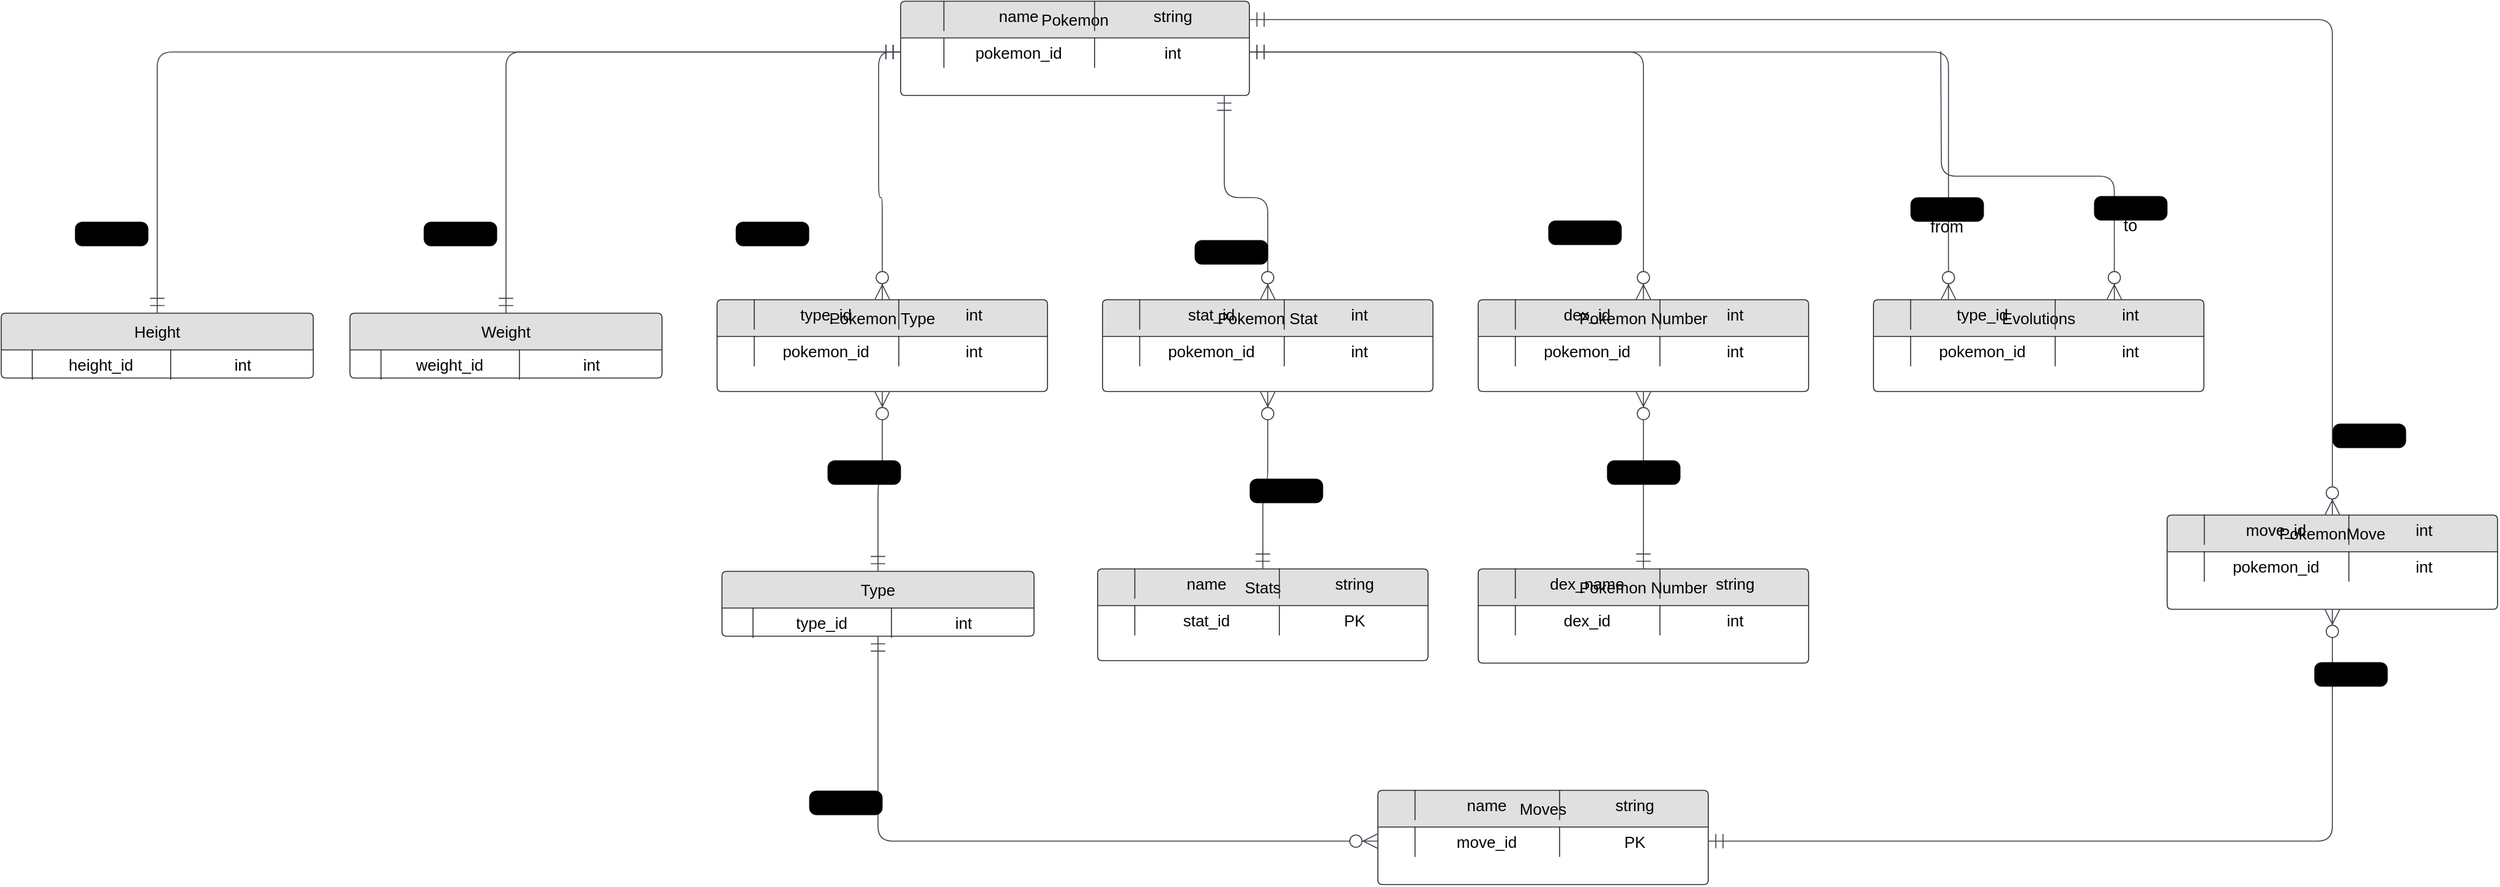 <mxfile>
    <diagram name="Page 1" id="0">
        <mxGraphModel dx="2182" dy="1000" grid="1" gridSize="15" guides="1" tooltips="1" connect="1" arrows="1" fold="1" page="0" pageScale="1" pageWidth="850" pageHeight="1100" background="#FFFFFF" math="0" shadow="0">
            <root>
                <mxCell id="0"/>
                <mxCell id="1" parent="0"/>
                <mxCell id="2" value="Pokemon Stat" style="html=1;overflow=block;blockSpacing=1;swimlane;resizeParent=1;resizeParentMax=0;resizeLast=0;collapsible=0;marginBottom=0;fontStyle=0;swimlaneFillColor=#ffffff;startSize=30;whiteSpace=wrap;fontSize=13;fillColor=#e0e0e0;spacing=0;strokeColor=#282c33;strokeOpacity=100;fillOpacity=100;rounded=1;absoluteArcSize=1;arcSize=7.5;strokeWidth=0.8;" parent="1" vertex="1">
                    <mxGeometry x="15" y="229" width="270" height="75" as="geometry"/>
                </mxCell>
                <mxCell id="3" value="PK" style="strokeColor=none;part=1;resizeHeight=0;align=center;verticalAlign=top;spacingLeft=4;spacingRight=4;overflow=hidden;rotatable=0;points=[[0,0.5],[1,0.5]];portConstraint=eastwest;swimlaneFillColor=#ffffff;whiteSpace=wrap;fontSize=13;fillColor=none;strokeOpacity=100;fillOpacity=100;spacing=0;rounded=1;absoluteArcSize=1;arcSize=7.5;strokeWidth=0.8;" parent="2" vertex="1">
                    <mxGeometry y="30" width="30.345" as="geometry"/>
                </mxCell>
                <mxCell id="4" value="pokemon_id" style="shape=partialRectangle;top=0;right=0;bottom=0;part=1;resizeHeight=0;verticalAlign=top;spacingLeft=4;spacingRight=4;overflow=hidden;rotatable=0;points=[[0,0.5],[1,0.5]];portConstraint=eastwest;swimlaneFillColor=#ffffff;whiteSpace=wrap;fontSize=13;align=center;fillColor=none;strokeOpacity=100;fillOpacity=100;spacing=0;strokeColor=#282c33;rounded=1;absoluteArcSize=1;arcSize=7.5;strokeWidth=0.8;" parent="2" vertex="1">
                    <mxGeometry x="30.345" y="30" width="118.155" height="24" as="geometry"/>
                </mxCell>
                <mxCell id="5" value="int" style="shape=partialRectangle;top=0;right=0;bottom=0;part=1;resizeHeight=0;verticalAlign=top;spacingLeft=4;spacingRight=4;overflow=hidden;rotatable=0;points=[[0,0.5],[1,0.5]];portConstraint=eastwest;swimlaneFillColor=#ffffff;whiteSpace=wrap;fontSize=13;align=center;fillColor=none;strokeOpacity=100;fillOpacity=100;spacing=0;strokeColor=#282c33;rounded=1;absoluteArcSize=1;arcSize=7.5;strokeWidth=0.8;" parent="2" vertex="1">
                    <mxGeometry x="148.5" y="30" width="121.5" height="24" as="geometry"/>
                </mxCell>
                <mxCell id="6" value="PK" style="strokeColor=none;part=1;resizeHeight=0;align=center;verticalAlign=top;spacingLeft=4;spacingRight=4;overflow=hidden;rotatable=0;points=[[0,0.5],[1,0.5]];portConstraint=eastwest;swimlaneFillColor=#ffffff;whiteSpace=wrap;fontSize=13;fillColor=none;strokeOpacity=100;fillOpacity=100;spacing=0;rounded=1;absoluteArcSize=1;arcSize=7.5;strokeWidth=0.8;" parent="2" vertex="1">
                    <mxGeometry width="30.345" as="geometry"/>
                </mxCell>
                <mxCell id="7" value="stat_id" style="shape=partialRectangle;top=0;right=0;bottom=0;part=1;resizeHeight=0;verticalAlign=top;spacingLeft=4;spacingRight=4;overflow=hidden;rotatable=0;points=[[0,0.5],[1,0.5]];portConstraint=eastwest;swimlaneFillColor=#ffffff;whiteSpace=wrap;fontSize=13;align=center;fillColor=none;strokeOpacity=100;fillOpacity=100;spacing=0;strokeColor=#282c33;rounded=1;absoluteArcSize=1;arcSize=7.5;strokeWidth=0.8;" parent="2" vertex="1">
                    <mxGeometry x="30.345" width="118.155" height="24" as="geometry"/>
                </mxCell>
                <mxCell id="8" value="int" style="shape=partialRectangle;top=0;right=0;bottom=0;part=1;resizeHeight=0;verticalAlign=top;spacingLeft=4;spacingRight=4;overflow=hidden;rotatable=0;points=[[0,0.5],[1,0.5]];portConstraint=eastwest;swimlaneFillColor=#ffffff;whiteSpace=wrap;fontSize=13;align=center;fillColor=none;strokeOpacity=100;fillOpacity=100;spacing=0;strokeColor=#282c33;rounded=1;absoluteArcSize=1;arcSize=7.5;strokeWidth=0.8;" parent="2" vertex="1">
                    <mxGeometry x="148.5" width="121.5" height="24" as="geometry"/>
                </mxCell>
                <mxCell id="9" value="Pokemon" style="html=1;overflow=block;blockSpacing=1;swimlane;resizeParent=1;resizeParentMax=0;resizeLast=0;collapsible=0;marginBottom=0;fontStyle=0;swimlaneFillColor=#ffffff;startSize=30;whiteSpace=wrap;fontSize=13;fillColor=#e0e0e0;spacing=0;strokeColor=#282c33;strokeOpacity=100;fillOpacity=100;rounded=1;absoluteArcSize=1;arcSize=7.5;strokeWidth=0.8;" parent="1" vertex="1">
                    <mxGeometry x="-150" y="-15" width="285" height="77" as="geometry"/>
                </mxCell>
                <mxCell id="10" value="PK" style="strokeColor=none;part=1;resizeHeight=0;align=center;verticalAlign=top;spacingLeft=4;spacingRight=4;overflow=hidden;rotatable=0;points=[[0,0.5],[1,0.5]];portConstraint=eastwest;swimlaneFillColor=#ffffff;whiteSpace=wrap;fontSize=13;fillColor=none;strokeOpacity=100;fillOpacity=100;spacing=0;rounded=1;absoluteArcSize=1;arcSize=7.5;strokeWidth=0.8;" parent="9" vertex="1">
                    <mxGeometry y="30" width="35.345" as="geometry"/>
                </mxCell>
                <mxCell id="11" value="pokemon_id " style="shape=partialRectangle;top=0;right=0;bottom=0;part=1;resizeHeight=0;verticalAlign=top;spacingLeft=4;spacingRight=4;overflow=hidden;rotatable=0;points=[[0,0.5],[1,0.5]];portConstraint=eastwest;swimlaneFillColor=#ffffff;whiteSpace=wrap;fontSize=13;align=center;fillColor=none;strokeOpacity=100;fillOpacity=100;spacing=0;strokeColor=#282c33;rounded=1;absoluteArcSize=1;arcSize=7.5;strokeWidth=0.8;" parent="9" vertex="1">
                    <mxGeometry x="35.345" y="30" width="123.155" height="24" as="geometry"/>
                </mxCell>
                <mxCell id="12" value="int" style="shape=partialRectangle;top=0;right=0;bottom=0;part=1;resizeHeight=0;verticalAlign=top;spacingLeft=4;spacingRight=4;overflow=hidden;rotatable=0;points=[[0,0.5],[1,0.5]];portConstraint=eastwest;swimlaneFillColor=#ffffff;whiteSpace=wrap;fontSize=13;align=center;fillColor=none;strokeOpacity=100;fillOpacity=100;spacing=0;strokeColor=#282c33;rounded=1;absoluteArcSize=1;arcSize=7.5;strokeWidth=0.8;" parent="9" vertex="1">
                    <mxGeometry x="158.5" y="30" width="126.5" height="24" as="geometry"/>
                </mxCell>
                <mxCell id="13" value="" style="strokeColor=none;part=1;resizeHeight=0;align=center;verticalAlign=top;spacingLeft=4;spacingRight=4;overflow=hidden;rotatable=0;points=[[0,0.5],[1,0.5]];portConstraint=eastwest;swimlaneFillColor=#ffffff;whiteSpace=wrap;fontSize=13;fillColor=none;strokeOpacity=100;fillOpacity=100;spacing=0;rounded=1;absoluteArcSize=1;arcSize=7.5;strokeWidth=0.8;" parent="9" vertex="1">
                    <mxGeometry width="35.345" as="geometry"/>
                </mxCell>
                <mxCell id="14" value="name" style="shape=partialRectangle;top=0;right=0;bottom=0;part=1;resizeHeight=0;verticalAlign=top;spacingLeft=4;spacingRight=4;overflow=hidden;rotatable=0;points=[[0,0.5],[1,0.5]];portConstraint=eastwest;swimlaneFillColor=#ffffff;whiteSpace=wrap;fontSize=13;align=center;fillColor=none;strokeOpacity=100;fillOpacity=100;spacing=0;strokeColor=#282c33;rounded=1;absoluteArcSize=1;arcSize=7.5;strokeWidth=0.8;" parent="9" vertex="1">
                    <mxGeometry x="35.345" width="123.155" height="24" as="geometry"/>
                </mxCell>
                <mxCell id="15" value="string" style="shape=partialRectangle;top=0;right=0;bottom=0;part=1;resizeHeight=0;verticalAlign=top;spacingLeft=4;spacingRight=4;overflow=hidden;rotatable=0;points=[[0,0.5],[1,0.5]];portConstraint=eastwest;swimlaneFillColor=#ffffff;whiteSpace=wrap;fontSize=13;align=center;fillColor=none;strokeOpacity=100;fillOpacity=100;spacing=0;strokeColor=#282c33;rounded=1;absoluteArcSize=1;arcSize=7.5;strokeWidth=0.8;" parent="9" vertex="1">
                    <mxGeometry x="158.5" width="126.5" height="24" as="geometry"/>
                </mxCell>
                <mxCell id="16" value="Height" style="html=1;overflow=block;blockSpacing=1;swimlane;resizeParent=1;resizeParentMax=0;resizeLast=0;collapsible=0;marginBottom=0;fontStyle=0;swimlaneFillColor=#ffffff;startSize=30;whiteSpace=wrap;fontSize=13;fillColor=#e0e0e0;spacing=0;strokeColor=#282c33;strokeOpacity=100;fillOpacity=100;rounded=1;absoluteArcSize=1;arcSize=7.5;strokeWidth=0.8;" parent="1" vertex="1">
                    <mxGeometry x="-885" y="240" width="255" height="53" as="geometry"/>
                </mxCell>
                <mxCell id="17" value="PK" style="strokeColor=none;part=1;resizeHeight=0;align=center;verticalAlign=top;spacingLeft=4;spacingRight=4;overflow=hidden;rotatable=0;points=[[0,0.5],[1,0.5]];portConstraint=eastwest;swimlaneFillColor=#ffffff;whiteSpace=wrap;fontSize=13;fillColor=none;strokeOpacity=100;fillOpacity=100;spacing=0;rounded=1;absoluteArcSize=1;arcSize=7.5;strokeWidth=0.8;" parent="16" vertex="1">
                    <mxGeometry y="30" width="25.345" as="geometry"/>
                </mxCell>
                <mxCell id="18" value="height_id" style="shape=partialRectangle;top=0;right=0;bottom=0;part=1;resizeHeight=0;verticalAlign=top;spacingLeft=4;spacingRight=4;overflow=hidden;rotatable=0;points=[[0,0.5],[1,0.5]];portConstraint=eastwest;swimlaneFillColor=#ffffff;whiteSpace=wrap;fontSize=13;align=center;fillColor=none;strokeOpacity=100;fillOpacity=100;spacing=0;strokeColor=#282c33;rounded=1;absoluteArcSize=1;arcSize=7.5;strokeWidth=0.8;" parent="16" vertex="1">
                    <mxGeometry x="25.345" y="30" width="113.155" height="24" as="geometry"/>
                </mxCell>
                <mxCell id="19" value="int" style="shape=partialRectangle;top=0;right=0;bottom=0;part=1;resizeHeight=0;verticalAlign=top;spacingLeft=4;spacingRight=4;overflow=hidden;rotatable=0;points=[[0,0.5],[1,0.5]];portConstraint=eastwest;swimlaneFillColor=#ffffff;whiteSpace=wrap;fontSize=13;align=center;fillColor=none;strokeOpacity=100;fillOpacity=100;spacing=0;strokeColor=#282c33;rounded=1;absoluteArcSize=1;arcSize=7.5;strokeWidth=0.8;" parent="16" vertex="1">
                    <mxGeometry x="138.5" y="30" width="116.5" height="24" as="geometry"/>
                </mxCell>
                <mxCell id="20" value="Weight" style="html=1;overflow=block;blockSpacing=1;swimlane;resizeParent=1;resizeParentMax=0;resizeLast=0;collapsible=0;marginBottom=0;fontStyle=0;swimlaneFillColor=#ffffff;startSize=30;whiteSpace=wrap;fontSize=13;fillColor=#e0e0e0;spacing=0;strokeColor=#282c33;strokeOpacity=100;fillOpacity=100;rounded=1;absoluteArcSize=1;arcSize=7.5;strokeWidth=0.8;" parent="1" vertex="1">
                    <mxGeometry x="-600" y="240" width="255" height="53" as="geometry"/>
                </mxCell>
                <mxCell id="21" value="PK" style="strokeColor=none;part=1;resizeHeight=0;align=center;verticalAlign=top;spacingLeft=4;spacingRight=4;overflow=hidden;rotatable=0;points=[[0,0.5],[1,0.5]];portConstraint=eastwest;swimlaneFillColor=#ffffff;whiteSpace=wrap;fontSize=13;fillColor=none;strokeOpacity=100;fillOpacity=100;spacing=0;rounded=1;absoluteArcSize=1;arcSize=7.5;strokeWidth=0.8;" parent="20" vertex="1">
                    <mxGeometry y="30" width="25.345" as="geometry"/>
                </mxCell>
                <mxCell id="22" value="weight_id" style="shape=partialRectangle;top=0;right=0;bottom=0;part=1;resizeHeight=0;verticalAlign=top;spacingLeft=4;spacingRight=4;overflow=hidden;rotatable=0;points=[[0,0.5],[1,0.5]];portConstraint=eastwest;swimlaneFillColor=#ffffff;whiteSpace=wrap;fontSize=13;align=center;fillColor=none;strokeOpacity=100;fillOpacity=100;spacing=0;strokeColor=#282c33;rounded=1;absoluteArcSize=1;arcSize=7.5;strokeWidth=0.8;" parent="20" vertex="1">
                    <mxGeometry x="25.345" y="30" width="113.155" height="24" as="geometry"/>
                </mxCell>
                <mxCell id="23" value="int" style="shape=partialRectangle;top=0;right=0;bottom=0;part=1;resizeHeight=0;verticalAlign=top;spacingLeft=4;spacingRight=4;overflow=hidden;rotatable=0;points=[[0,0.5],[1,0.5]];portConstraint=eastwest;swimlaneFillColor=#ffffff;whiteSpace=wrap;fontSize=13;align=center;fillColor=none;strokeOpacity=100;fillOpacity=100;spacing=0;strokeColor=#282c33;rounded=1;absoluteArcSize=1;arcSize=7.5;strokeWidth=0.8;" parent="20" vertex="1">
                    <mxGeometry x="138.5" y="30" width="116.5" height="24" as="geometry"/>
                </mxCell>
                <mxCell id="24" value="Pokemon Type" style="html=1;overflow=block;blockSpacing=1;swimlane;resizeParent=1;resizeParentMax=0;resizeLast=0;collapsible=0;marginBottom=0;fontStyle=0;swimlaneFillColor=#ffffff;startSize=30;whiteSpace=wrap;fontSize=13;fillColor=#e0e0e0;spacing=0;strokeColor=#282c33;strokeOpacity=100;fillOpacity=100;rounded=1;absoluteArcSize=1;arcSize=7.5;strokeWidth=0.8;" parent="1" vertex="1">
                    <mxGeometry x="-300" y="229" width="270" height="75" as="geometry"/>
                </mxCell>
                <mxCell id="25" value="PK" style="strokeColor=none;part=1;resizeHeight=0;align=center;verticalAlign=top;spacingLeft=4;spacingRight=4;overflow=hidden;rotatable=0;points=[[0,0.5],[1,0.5]];portConstraint=eastwest;swimlaneFillColor=#ffffff;whiteSpace=wrap;fontSize=13;fillColor=none;strokeOpacity=100;fillOpacity=100;spacing=0;rounded=1;absoluteArcSize=1;arcSize=7.5;strokeWidth=0.8;" parent="24" vertex="1">
                    <mxGeometry y="30" width="30.345" as="geometry"/>
                </mxCell>
                <mxCell id="26" value="pokemon_id" style="shape=partialRectangle;top=0;right=0;bottom=0;part=1;resizeHeight=0;verticalAlign=top;spacingLeft=4;spacingRight=4;overflow=hidden;rotatable=0;points=[[0,0.5],[1,0.5]];portConstraint=eastwest;swimlaneFillColor=#ffffff;whiteSpace=wrap;fontSize=13;align=center;fillColor=none;strokeOpacity=100;fillOpacity=100;spacing=0;strokeColor=#282c33;rounded=1;absoluteArcSize=1;arcSize=7.5;strokeWidth=0.8;" parent="24" vertex="1">
                    <mxGeometry x="30.345" y="30" width="118.155" height="24" as="geometry"/>
                </mxCell>
                <mxCell id="27" value="int" style="shape=partialRectangle;top=0;right=0;bottom=0;part=1;resizeHeight=0;verticalAlign=top;spacingLeft=4;spacingRight=4;overflow=hidden;rotatable=0;points=[[0,0.5],[1,0.5]];portConstraint=eastwest;swimlaneFillColor=#ffffff;whiteSpace=wrap;fontSize=13;align=center;fillColor=none;strokeOpacity=100;fillOpacity=100;spacing=0;strokeColor=#282c33;rounded=1;absoluteArcSize=1;arcSize=7.5;strokeWidth=0.8;" parent="24" vertex="1">
                    <mxGeometry x="148.5" y="30" width="121.5" height="24" as="geometry"/>
                </mxCell>
                <mxCell id="28" value="PK" style="strokeColor=none;part=1;resizeHeight=0;align=center;verticalAlign=top;spacingLeft=4;spacingRight=4;overflow=hidden;rotatable=0;points=[[0,0.5],[1,0.5]];portConstraint=eastwest;swimlaneFillColor=#ffffff;whiteSpace=wrap;fontSize=13;fillColor=none;strokeOpacity=100;fillOpacity=100;spacing=0;rounded=1;absoluteArcSize=1;arcSize=7.5;strokeWidth=0.8;" parent="24" vertex="1">
                    <mxGeometry width="30.345" as="geometry"/>
                </mxCell>
                <mxCell id="29" value="type_id" style="shape=partialRectangle;top=0;right=0;bottom=0;part=1;resizeHeight=0;verticalAlign=top;spacingLeft=4;spacingRight=4;overflow=hidden;rotatable=0;points=[[0,0.5],[1,0.5]];portConstraint=eastwest;swimlaneFillColor=#ffffff;whiteSpace=wrap;fontSize=13;align=center;fillColor=none;strokeOpacity=100;fillOpacity=100;spacing=0;strokeColor=#282c33;rounded=1;absoluteArcSize=1;arcSize=7.5;strokeWidth=0.8;" parent="24" vertex="1">
                    <mxGeometry x="30.345" width="118.155" height="24" as="geometry"/>
                </mxCell>
                <mxCell id="30" value="int" style="shape=partialRectangle;top=0;right=0;bottom=0;part=1;resizeHeight=0;verticalAlign=top;spacingLeft=4;spacingRight=4;overflow=hidden;rotatable=0;points=[[0,0.5],[1,0.5]];portConstraint=eastwest;swimlaneFillColor=#ffffff;whiteSpace=wrap;fontSize=13;align=center;fillColor=none;strokeOpacity=100;fillOpacity=100;spacing=0;strokeColor=#282c33;rounded=1;absoluteArcSize=1;arcSize=7.5;strokeWidth=0.8;" parent="24" vertex="1">
                    <mxGeometry x="148.5" width="121.5" height="24" as="geometry"/>
                </mxCell>
                <mxCell id="31" value="Pokemon Number" style="html=1;overflow=block;blockSpacing=1;swimlane;resizeParent=1;resizeParentMax=0;resizeLast=0;collapsible=0;marginBottom=0;fontStyle=0;swimlaneFillColor=#ffffff;startSize=30;whiteSpace=wrap;fontSize=13;fillColor=#e0e0e0;spacing=0;strokeColor=#282c33;strokeOpacity=100;fillOpacity=100;rounded=1;absoluteArcSize=1;arcSize=7.5;strokeWidth=0.8;" parent="1" vertex="1">
                    <mxGeometry x="322" y="229" width="270" height="75" as="geometry"/>
                </mxCell>
                <mxCell id="32" value="PK" style="strokeColor=none;part=1;resizeHeight=0;align=center;verticalAlign=top;spacingLeft=4;spacingRight=4;overflow=hidden;rotatable=0;points=[[0,0.5],[1,0.5]];portConstraint=eastwest;swimlaneFillColor=#ffffff;whiteSpace=wrap;fontSize=13;fillColor=none;strokeOpacity=100;fillOpacity=100;spacing=0;rounded=1;absoluteArcSize=1;arcSize=7.5;strokeWidth=0.8;" parent="31" vertex="1">
                    <mxGeometry y="30" width="30.345" as="geometry"/>
                </mxCell>
                <mxCell id="33" value="pokemon_id" style="shape=partialRectangle;top=0;right=0;bottom=0;part=1;resizeHeight=0;verticalAlign=top;spacingLeft=4;spacingRight=4;overflow=hidden;rotatable=0;points=[[0,0.5],[1,0.5]];portConstraint=eastwest;swimlaneFillColor=#ffffff;whiteSpace=wrap;fontSize=13;align=center;fillColor=none;strokeOpacity=100;fillOpacity=100;spacing=0;strokeColor=#282c33;rounded=1;absoluteArcSize=1;arcSize=7.5;strokeWidth=0.8;" parent="31" vertex="1">
                    <mxGeometry x="30.345" y="30" width="118.155" height="24" as="geometry"/>
                </mxCell>
                <mxCell id="34" value="int" style="shape=partialRectangle;top=0;right=0;bottom=0;part=1;resizeHeight=0;verticalAlign=top;spacingLeft=4;spacingRight=4;overflow=hidden;rotatable=0;points=[[0,0.5],[1,0.5]];portConstraint=eastwest;swimlaneFillColor=#ffffff;whiteSpace=wrap;fontSize=13;align=center;fillColor=none;strokeOpacity=100;fillOpacity=100;spacing=0;strokeColor=#282c33;rounded=1;absoluteArcSize=1;arcSize=7.5;strokeWidth=0.8;" parent="31" vertex="1">
                    <mxGeometry x="148.5" y="30" width="121.5" height="24" as="geometry"/>
                </mxCell>
                <mxCell id="35" value="PK" style="strokeColor=none;part=1;resizeHeight=0;align=center;verticalAlign=top;spacingLeft=4;spacingRight=4;overflow=hidden;rotatable=0;points=[[0,0.5],[1,0.5]];portConstraint=eastwest;swimlaneFillColor=#ffffff;whiteSpace=wrap;fontSize=13;fillColor=none;strokeOpacity=100;fillOpacity=100;spacing=0;rounded=1;absoluteArcSize=1;arcSize=7.5;strokeWidth=0.8;" parent="31" vertex="1">
                    <mxGeometry width="30.345" as="geometry"/>
                </mxCell>
                <mxCell id="36" value="dex_id" style="shape=partialRectangle;top=0;right=0;bottom=0;part=1;resizeHeight=0;verticalAlign=top;spacingLeft=4;spacingRight=4;overflow=hidden;rotatable=0;points=[[0,0.5],[1,0.5]];portConstraint=eastwest;swimlaneFillColor=#ffffff;whiteSpace=wrap;fontSize=13;align=center;fillColor=none;strokeOpacity=100;fillOpacity=100;spacing=0;strokeColor=#282c33;rounded=1;absoluteArcSize=1;arcSize=7.5;strokeWidth=0.8;" parent="31" vertex="1">
                    <mxGeometry x="30.345" width="118.155" height="24" as="geometry"/>
                </mxCell>
                <mxCell id="37" value="int" style="shape=partialRectangle;top=0;right=0;bottom=0;part=1;resizeHeight=0;verticalAlign=top;spacingLeft=4;spacingRight=4;overflow=hidden;rotatable=0;points=[[0,0.5],[1,0.5]];portConstraint=eastwest;swimlaneFillColor=#ffffff;whiteSpace=wrap;fontSize=13;align=center;fillColor=none;strokeOpacity=100;fillOpacity=100;spacing=0;strokeColor=#282c33;rounded=1;absoluteArcSize=1;arcSize=7.5;strokeWidth=0.8;" parent="31" vertex="1">
                    <mxGeometry x="148.5" width="121.5" height="24" as="geometry"/>
                </mxCell>
                <mxCell id="38" value="Evolutions" style="html=1;overflow=block;blockSpacing=1;swimlane;resizeParent=1;resizeParentMax=0;resizeLast=0;collapsible=0;marginBottom=0;fontStyle=0;swimlaneFillColor=#ffffff;startSize=30;whiteSpace=wrap;fontSize=13;fillColor=#e0e0e0;spacing=0;strokeColor=#282c33;strokeOpacity=100;fillOpacity=100;rounded=1;absoluteArcSize=1;arcSize=7.5;strokeWidth=0.8;" parent="1" vertex="1">
                    <mxGeometry x="645" y="229" width="270" height="75" as="geometry"/>
                </mxCell>
                <mxCell id="39" value="PK" style="strokeColor=none;part=1;resizeHeight=0;align=center;verticalAlign=top;spacingLeft=4;spacingRight=4;overflow=hidden;rotatable=0;points=[[0,0.5],[1,0.5]];portConstraint=eastwest;swimlaneFillColor=#ffffff;whiteSpace=wrap;fontSize=13;fillColor=none;strokeOpacity=100;fillOpacity=100;spacing=0;rounded=1;absoluteArcSize=1;arcSize=7.5;strokeWidth=0.8;" parent="38" vertex="1">
                    <mxGeometry y="30" width="30.345" as="geometry"/>
                </mxCell>
                <mxCell id="40" value="pokemon_id" style="shape=partialRectangle;top=0;right=0;bottom=0;part=1;resizeHeight=0;verticalAlign=top;spacingLeft=4;spacingRight=4;overflow=hidden;rotatable=0;points=[[0,0.5],[1,0.5]];portConstraint=eastwest;swimlaneFillColor=#ffffff;whiteSpace=wrap;fontSize=13;align=center;fillColor=none;strokeOpacity=100;fillOpacity=100;spacing=0;strokeColor=#282c33;rounded=1;absoluteArcSize=1;arcSize=7.5;strokeWidth=0.8;" parent="38" vertex="1">
                    <mxGeometry x="30.345" y="30" width="118.155" height="24" as="geometry"/>
                </mxCell>
                <mxCell id="41" value="int" style="shape=partialRectangle;top=0;right=0;bottom=0;part=1;resizeHeight=0;verticalAlign=top;spacingLeft=4;spacingRight=4;overflow=hidden;rotatable=0;points=[[0,0.5],[1,0.5]];portConstraint=eastwest;swimlaneFillColor=#ffffff;whiteSpace=wrap;fontSize=13;align=center;fillColor=none;strokeOpacity=100;fillOpacity=100;spacing=0;strokeColor=#282c33;rounded=1;absoluteArcSize=1;arcSize=7.5;strokeWidth=0.8;" parent="38" vertex="1">
                    <mxGeometry x="148.5" y="30" width="121.5" height="24" as="geometry"/>
                </mxCell>
                <mxCell id="42" value="PK" style="strokeColor=none;part=1;resizeHeight=0;align=center;verticalAlign=top;spacingLeft=4;spacingRight=4;overflow=hidden;rotatable=0;points=[[0,0.5],[1,0.5]];portConstraint=eastwest;swimlaneFillColor=#ffffff;whiteSpace=wrap;fontSize=13;fillColor=none;strokeOpacity=100;fillOpacity=100;spacing=0;rounded=1;absoluteArcSize=1;arcSize=7.5;strokeWidth=0.8;" parent="38" vertex="1">
                    <mxGeometry width="30.345" as="geometry"/>
                </mxCell>
                <mxCell id="43" value="type_id" style="shape=partialRectangle;top=0;right=0;bottom=0;part=1;resizeHeight=0;verticalAlign=top;spacingLeft=4;spacingRight=4;overflow=hidden;rotatable=0;points=[[0,0.5],[1,0.5]];portConstraint=eastwest;swimlaneFillColor=#ffffff;whiteSpace=wrap;fontSize=13;align=center;fillColor=none;strokeOpacity=100;fillOpacity=100;spacing=0;strokeColor=#282c33;rounded=1;absoluteArcSize=1;arcSize=7.5;strokeWidth=0.8;" parent="38" vertex="1">
                    <mxGeometry x="30.345" width="118.155" height="24" as="geometry"/>
                </mxCell>
                <mxCell id="44" value="int" style="shape=partialRectangle;top=0;right=0;bottom=0;part=1;resizeHeight=0;verticalAlign=top;spacingLeft=4;spacingRight=4;overflow=hidden;rotatable=0;points=[[0,0.5],[1,0.5]];portConstraint=eastwest;swimlaneFillColor=#ffffff;whiteSpace=wrap;fontSize=13;align=center;fillColor=none;strokeOpacity=100;fillOpacity=100;spacing=0;strokeColor=#282c33;rounded=1;absoluteArcSize=1;arcSize=7.5;strokeWidth=0.8;" parent="38" vertex="1">
                    <mxGeometry x="148.5" width="121.5" height="24" as="geometry"/>
                </mxCell>
                <mxCell id="45" value="Stats" style="html=1;overflow=block;blockSpacing=1;swimlane;resizeParent=1;resizeParentMax=0;resizeLast=0;collapsible=0;marginBottom=0;fontStyle=0;swimlaneFillColor=#ffffff;startSize=30;whiteSpace=wrap;fontSize=13;fillColor=#e0e0e0;spacing=0;strokeColor=#282c33;strokeOpacity=100;fillOpacity=100;rounded=1;absoluteArcSize=1;arcSize=7.5;strokeWidth=0.8;" parent="1" vertex="1">
                    <mxGeometry x="11" y="449" width="270" height="75" as="geometry"/>
                </mxCell>
                <mxCell id="46" value="PK" style="strokeColor=none;part=1;resizeHeight=0;align=center;verticalAlign=top;spacingLeft=4;spacingRight=4;overflow=hidden;rotatable=0;points=[[0,0.5],[1,0.5]];portConstraint=eastwest;swimlaneFillColor=#ffffff;whiteSpace=wrap;fontSize=13;fillColor=none;strokeOpacity=100;fillOpacity=100;spacing=0;rounded=1;absoluteArcSize=1;arcSize=7.5;strokeWidth=0.8;" parent="45" vertex="1">
                    <mxGeometry y="30" width="30.345" as="geometry"/>
                </mxCell>
                <mxCell id="47" value="stat_id" style="shape=partialRectangle;top=0;right=0;bottom=0;part=1;resizeHeight=0;verticalAlign=top;spacingLeft=4;spacingRight=4;overflow=hidden;rotatable=0;points=[[0,0.5],[1,0.5]];portConstraint=eastwest;swimlaneFillColor=#ffffff;whiteSpace=wrap;fontSize=13;align=center;fillColor=none;strokeOpacity=100;fillOpacity=100;spacing=0;strokeColor=#282c33;rounded=1;absoluteArcSize=1;arcSize=7.5;strokeWidth=0.8;" parent="45" vertex="1">
                    <mxGeometry x="30.345" y="30" width="118.155" height="24" as="geometry"/>
                </mxCell>
                <mxCell id="48" value="PK" style="shape=partialRectangle;top=0;right=0;bottom=0;part=1;resizeHeight=0;verticalAlign=top;spacingLeft=4;spacingRight=4;overflow=hidden;rotatable=0;points=[[0,0.5],[1,0.5]];portConstraint=eastwest;swimlaneFillColor=#ffffff;whiteSpace=wrap;fontSize=13;align=center;fillColor=none;strokeOpacity=100;fillOpacity=100;spacing=0;strokeColor=#282c33;rounded=1;absoluteArcSize=1;arcSize=7.5;strokeWidth=0.8;" parent="45" vertex="1">
                    <mxGeometry x="148.5" y="30" width="121.5" height="24" as="geometry"/>
                </mxCell>
                <mxCell id="49" value="" style="strokeColor=none;part=1;resizeHeight=0;align=center;verticalAlign=top;spacingLeft=4;spacingRight=4;overflow=hidden;rotatable=0;points=[[0,0.5],[1,0.5]];portConstraint=eastwest;swimlaneFillColor=#ffffff;whiteSpace=wrap;fontSize=13;fillColor=none;strokeOpacity=100;fillOpacity=100;spacing=0;rounded=1;absoluteArcSize=1;arcSize=7.5;strokeWidth=0.8;" parent="45" vertex="1">
                    <mxGeometry width="30.345" as="geometry"/>
                </mxCell>
                <mxCell id="50" value="name" style="shape=partialRectangle;top=0;right=0;bottom=0;part=1;resizeHeight=0;verticalAlign=top;spacingLeft=4;spacingRight=4;overflow=hidden;rotatable=0;points=[[0,0.5],[1,0.5]];portConstraint=eastwest;swimlaneFillColor=#ffffff;whiteSpace=wrap;fontSize=13;align=center;fillColor=none;strokeOpacity=100;fillOpacity=100;spacing=0;strokeColor=#282c33;rounded=1;absoluteArcSize=1;arcSize=7.5;strokeWidth=0.8;" parent="45" vertex="1">
                    <mxGeometry x="30.345" width="118.155" height="24" as="geometry"/>
                </mxCell>
                <mxCell id="51" value="string" style="shape=partialRectangle;top=0;right=0;bottom=0;part=1;resizeHeight=0;verticalAlign=top;spacingLeft=4;spacingRight=4;overflow=hidden;rotatable=0;points=[[0,0.5],[1,0.5]];portConstraint=eastwest;swimlaneFillColor=#ffffff;whiteSpace=wrap;fontSize=13;align=center;fillColor=none;strokeOpacity=100;fillOpacity=100;spacing=0;strokeColor=#282c33;rounded=1;absoluteArcSize=1;arcSize=7.5;strokeWidth=0.8;" parent="45" vertex="1">
                    <mxGeometry x="148.5" width="121.5" height="24" as="geometry"/>
                </mxCell>
                <mxCell id="52" value="Type" style="html=1;overflow=block;blockSpacing=1;swimlane;resizeParent=1;resizeParentMax=0;resizeLast=0;collapsible=0;marginBottom=0;fontStyle=0;swimlaneFillColor=#ffffff;startSize=30;whiteSpace=wrap;fontSize=13;fillColor=#e0e0e0;spacing=0;strokeColor=#282c33;strokeOpacity=100;fillOpacity=100;rounded=1;absoluteArcSize=1;arcSize=7.5;strokeWidth=0.8;" parent="1" vertex="1">
                    <mxGeometry x="-296" y="451" width="255" height="53" as="geometry"/>
                </mxCell>
                <mxCell id="53" value="PK" style="strokeColor=none;part=1;resizeHeight=0;align=center;verticalAlign=top;spacingLeft=4;spacingRight=4;overflow=hidden;rotatable=0;points=[[0,0.5],[1,0.5]];portConstraint=eastwest;swimlaneFillColor=#ffffff;whiteSpace=wrap;fontSize=13;fillColor=none;strokeOpacity=100;fillOpacity=100;spacing=0;rounded=1;absoluteArcSize=1;arcSize=7.5;strokeWidth=0.8;" parent="52" vertex="1">
                    <mxGeometry y="30" width="25.345" as="geometry"/>
                </mxCell>
                <mxCell id="54" value="type_id" style="shape=partialRectangle;top=0;right=0;bottom=0;part=1;resizeHeight=0;verticalAlign=top;spacingLeft=4;spacingRight=4;overflow=hidden;rotatable=0;points=[[0,0.5],[1,0.5]];portConstraint=eastwest;swimlaneFillColor=#ffffff;whiteSpace=wrap;fontSize=13;align=center;fillColor=none;strokeOpacity=100;fillOpacity=100;spacing=0;strokeColor=#282c33;rounded=1;absoluteArcSize=1;arcSize=7.5;strokeWidth=0.8;" parent="52" vertex="1">
                    <mxGeometry x="25.345" y="30" width="113.155" height="24" as="geometry"/>
                </mxCell>
                <mxCell id="55" value="int" style="shape=partialRectangle;top=0;right=0;bottom=0;part=1;resizeHeight=0;verticalAlign=top;spacingLeft=4;spacingRight=4;overflow=hidden;rotatable=0;points=[[0,0.5],[1,0.5]];portConstraint=eastwest;swimlaneFillColor=#ffffff;whiteSpace=wrap;fontSize=13;align=center;fillColor=none;strokeOpacity=100;fillOpacity=100;spacing=0;strokeColor=#282c33;rounded=1;absoluteArcSize=1;arcSize=7.5;strokeWidth=0.8;" parent="52" vertex="1">
                    <mxGeometry x="138.5" y="30" width="116.5" height="24" as="geometry"/>
                </mxCell>
                <mxCell id="56" value="Pokemon Number" style="html=1;overflow=block;blockSpacing=1;swimlane;resizeParent=1;resizeParentMax=0;resizeLast=0;collapsible=0;marginBottom=0;fontStyle=0;swimlaneFillColor=#ffffff;startSize=30;whiteSpace=wrap;fontSize=13;fillColor=#e0e0e0;spacing=0;strokeColor=#282c33;strokeOpacity=100;fillOpacity=100;rounded=1;absoluteArcSize=1;arcSize=7.5;strokeWidth=0.8;" parent="1" vertex="1">
                    <mxGeometry x="322" y="449" width="270" height="77" as="geometry"/>
                </mxCell>
                <mxCell id="57" value="PK" style="strokeColor=none;part=1;resizeHeight=0;align=center;verticalAlign=top;spacingLeft=4;spacingRight=4;overflow=hidden;rotatable=0;points=[[0,0.5],[1,0.5]];portConstraint=eastwest;swimlaneFillColor=#ffffff;whiteSpace=wrap;fontSize=13;fillColor=none;strokeOpacity=100;fillOpacity=100;spacing=0;rounded=1;absoluteArcSize=1;arcSize=7.5;strokeWidth=0.8;" parent="56" vertex="1">
                    <mxGeometry y="30" width="30.345" as="geometry"/>
                </mxCell>
                <mxCell id="58" value="dex_id" style="shape=partialRectangle;top=0;right=0;bottom=0;part=1;resizeHeight=0;verticalAlign=top;spacingLeft=4;spacingRight=4;overflow=hidden;rotatable=0;points=[[0,0.5],[1,0.5]];portConstraint=eastwest;swimlaneFillColor=#ffffff;whiteSpace=wrap;fontSize=13;align=center;fillColor=none;strokeOpacity=100;fillOpacity=100;spacing=0;strokeColor=#282c33;rounded=1;absoluteArcSize=1;arcSize=7.5;strokeWidth=0.8;" parent="56" vertex="1">
                    <mxGeometry x="30.345" y="30" width="118.155" height="24" as="geometry"/>
                </mxCell>
                <mxCell id="59" value="int" style="shape=partialRectangle;top=0;right=0;bottom=0;part=1;resizeHeight=0;verticalAlign=top;spacingLeft=4;spacingRight=4;overflow=hidden;rotatable=0;points=[[0,0.5],[1,0.5]];portConstraint=eastwest;swimlaneFillColor=#ffffff;whiteSpace=wrap;fontSize=13;align=center;fillColor=none;strokeOpacity=100;fillOpacity=100;spacing=0;strokeColor=#282c33;rounded=1;absoluteArcSize=1;arcSize=7.5;strokeWidth=0.8;" parent="56" vertex="1">
                    <mxGeometry x="148.5" y="30" width="121.5" height="24" as="geometry"/>
                </mxCell>
                <mxCell id="60" value="" style="strokeColor=none;part=1;resizeHeight=0;align=center;verticalAlign=top;spacingLeft=4;spacingRight=4;overflow=hidden;rotatable=0;points=[[0,0.5],[1,0.5]];portConstraint=eastwest;swimlaneFillColor=#ffffff;whiteSpace=wrap;fontSize=13;fillColor=none;strokeOpacity=100;fillOpacity=100;spacing=0;rounded=1;absoluteArcSize=1;arcSize=7.5;strokeWidth=0.8;" parent="56" vertex="1">
                    <mxGeometry width="30.345" as="geometry"/>
                </mxCell>
                <mxCell id="61" value="dex_name" style="shape=partialRectangle;top=0;right=0;bottom=0;part=1;resizeHeight=0;verticalAlign=top;spacingLeft=4;spacingRight=4;overflow=hidden;rotatable=0;points=[[0,0.5],[1,0.5]];portConstraint=eastwest;swimlaneFillColor=#ffffff;whiteSpace=wrap;fontSize=13;align=center;fillColor=none;strokeOpacity=100;fillOpacity=100;spacing=0;strokeColor=#282c33;rounded=1;absoluteArcSize=1;arcSize=7.5;strokeWidth=0.8;" parent="56" vertex="1">
                    <mxGeometry x="30.345" width="118.155" height="24" as="geometry"/>
                </mxCell>
                <mxCell id="62" value="string" style="shape=partialRectangle;top=0;right=0;bottom=0;part=1;resizeHeight=0;verticalAlign=top;spacingLeft=4;spacingRight=4;overflow=hidden;rotatable=0;points=[[0,0.5],[1,0.5]];portConstraint=eastwest;swimlaneFillColor=#ffffff;whiteSpace=wrap;fontSize=13;align=center;fillColor=none;strokeOpacity=100;fillOpacity=100;spacing=0;strokeColor=#282c33;rounded=1;absoluteArcSize=1;arcSize=7.5;strokeWidth=0.8;" parent="56" vertex="1">
                    <mxGeometry x="148.5" width="121.5" height="24" as="geometry"/>
                </mxCell>
                <mxCell id="63" value="" style="html=1;jettySize=18;whiteSpace=wrap;fontSize=13;strokeColor=#3a414a;strokeOpacity=100;strokeWidth=0.8;rounded=1;arcSize=24;edgeStyle=orthogonalEdgeStyle;startArrow=ERzeroToMany;startSize=10;endArrow=ERmandOne;endSize=10;exitX=0.5;exitY=-0.005;exitPerimeter=0;entryX=0.928;entryY=1.005;entryPerimeter=0;lucidId=-Un2UJVz6f3C;" parent="1" source="2" target="9" edge="1">
                    <mxGeometry width="100" height="100" relative="1" as="geometry">
                        <Array as="points"/>
                    </mxGeometry>
                </mxCell>
                <mxCell id="64" value="PokemonMove" style="html=1;overflow=block;blockSpacing=1;swimlane;resizeParent=1;resizeParentMax=0;resizeLast=0;collapsible=0;marginBottom=0;fontStyle=0;swimlaneFillColor=#ffffff;startSize=30;whiteSpace=wrap;fontSize=13;fillColor=#e0e0e0;spacing=0;strokeColor=#282c33;strokeOpacity=100;fillOpacity=100;rounded=1;absoluteArcSize=1;arcSize=7.5;strokeWidth=0.8;" parent="1" vertex="1">
                    <mxGeometry x="885" y="405" width="270" height="77" as="geometry"/>
                </mxCell>
                <mxCell id="65" value="PK" style="strokeColor=none;part=1;resizeHeight=0;align=center;verticalAlign=top;spacingLeft=4;spacingRight=4;overflow=hidden;rotatable=0;points=[[0,0.5],[1,0.5]];portConstraint=eastwest;swimlaneFillColor=#ffffff;whiteSpace=wrap;fontSize=13;fillColor=none;strokeOpacity=100;fillOpacity=100;spacing=0;rounded=1;absoluteArcSize=1;arcSize=7.5;strokeWidth=0.8;" parent="64" vertex="1">
                    <mxGeometry y="30" width="30.345" as="geometry"/>
                </mxCell>
                <mxCell id="66" value="pokemon_id" style="shape=partialRectangle;top=0;right=0;bottom=0;part=1;resizeHeight=0;verticalAlign=top;spacingLeft=4;spacingRight=4;overflow=hidden;rotatable=0;points=[[0,0.5],[1,0.5]];portConstraint=eastwest;swimlaneFillColor=#ffffff;whiteSpace=wrap;fontSize=13;align=center;fillColor=none;strokeOpacity=100;fillOpacity=100;spacing=0;strokeColor=#282c33;rounded=1;absoluteArcSize=1;arcSize=7.5;strokeWidth=0.8;" parent="64" vertex="1">
                    <mxGeometry x="30.345" y="30" width="118.155" height="24" as="geometry"/>
                </mxCell>
                <mxCell id="67" value="int" style="shape=partialRectangle;top=0;right=0;bottom=0;part=1;resizeHeight=0;verticalAlign=top;spacingLeft=4;spacingRight=4;overflow=hidden;rotatable=0;points=[[0,0.5],[1,0.5]];portConstraint=eastwest;swimlaneFillColor=#ffffff;whiteSpace=wrap;fontSize=13;align=center;fillColor=none;strokeOpacity=100;fillOpacity=100;spacing=0;strokeColor=#282c33;rounded=1;absoluteArcSize=1;arcSize=7.5;strokeWidth=0.8;" parent="64" vertex="1">
                    <mxGeometry x="148.5" y="30" width="121.5" height="24" as="geometry"/>
                </mxCell>
                <mxCell id="68" value="" style="strokeColor=none;part=1;resizeHeight=0;align=center;verticalAlign=top;spacingLeft=4;spacingRight=4;overflow=hidden;rotatable=0;points=[[0,0.5],[1,0.5]];portConstraint=eastwest;swimlaneFillColor=#ffffff;whiteSpace=wrap;fontSize=13;fillColor=none;strokeOpacity=100;fillOpacity=100;spacing=0;rounded=1;absoluteArcSize=1;arcSize=7.5;strokeWidth=0.8;" parent="64" vertex="1">
                    <mxGeometry width="30.345" as="geometry"/>
                </mxCell>
                <mxCell id="69" value="move_id" style="shape=partialRectangle;top=0;right=0;bottom=0;part=1;resizeHeight=0;verticalAlign=top;spacingLeft=4;spacingRight=4;overflow=hidden;rotatable=0;points=[[0,0.5],[1,0.5]];portConstraint=eastwest;swimlaneFillColor=#ffffff;whiteSpace=wrap;fontSize=13;align=center;fillColor=none;strokeOpacity=100;fillOpacity=100;spacing=0;strokeColor=#282c33;rounded=1;absoluteArcSize=1;arcSize=7.5;strokeWidth=0.8;" parent="64" vertex="1">
                    <mxGeometry x="30.345" width="118.155" height="24" as="geometry"/>
                </mxCell>
                <mxCell id="70" value="int" style="shape=partialRectangle;top=0;right=0;bottom=0;part=1;resizeHeight=0;verticalAlign=top;spacingLeft=4;spacingRight=4;overflow=hidden;rotatable=0;points=[[0,0.5],[1,0.5]];portConstraint=eastwest;swimlaneFillColor=#ffffff;whiteSpace=wrap;fontSize=13;align=center;fillColor=none;strokeOpacity=100;fillOpacity=100;spacing=0;strokeColor=#282c33;rounded=1;absoluteArcSize=1;arcSize=7.5;strokeWidth=0.8;" parent="64" vertex="1">
                    <mxGeometry x="148.5" width="121.5" height="24" as="geometry"/>
                </mxCell>
                <mxCell id="71" value="Moves" style="html=1;overflow=block;blockSpacing=1;swimlane;resizeParent=1;resizeParentMax=0;resizeLast=0;collapsible=0;marginBottom=0;fontStyle=0;swimlaneFillColor=#ffffff;startSize=30;whiteSpace=wrap;fontSize=13;fillColor=#e0e0e0;spacing=0;strokeColor=#282c33;strokeOpacity=100;fillOpacity=100;rounded=1;absoluteArcSize=1;arcSize=7.5;strokeWidth=0.8;" parent="1" vertex="1">
                    <mxGeometry x="240" y="630" width="270" height="77" as="geometry"/>
                </mxCell>
                <mxCell id="72" value="PK" style="strokeColor=none;part=1;resizeHeight=0;align=center;verticalAlign=top;spacingLeft=4;spacingRight=4;overflow=hidden;rotatable=0;points=[[0,0.5],[1,0.5]];portConstraint=eastwest;swimlaneFillColor=#ffffff;whiteSpace=wrap;fontSize=13;fillColor=none;strokeOpacity=100;fillOpacity=100;spacing=0;rounded=1;absoluteArcSize=1;arcSize=7.5;strokeWidth=0.8;" parent="71" vertex="1">
                    <mxGeometry y="30" width="30.345" as="geometry"/>
                </mxCell>
                <mxCell id="73" value="move_id" style="shape=partialRectangle;top=0;right=0;bottom=0;part=1;resizeHeight=0;verticalAlign=top;spacingLeft=4;spacingRight=4;overflow=hidden;rotatable=0;points=[[0,0.5],[1,0.5]];portConstraint=eastwest;swimlaneFillColor=#ffffff;whiteSpace=wrap;fontSize=13;align=center;fillColor=none;strokeOpacity=100;fillOpacity=100;spacing=0;strokeColor=#282c33;rounded=1;absoluteArcSize=1;arcSize=7.5;strokeWidth=0.8;" parent="71" vertex="1">
                    <mxGeometry x="30.345" y="30" width="118.155" height="24" as="geometry"/>
                </mxCell>
                <mxCell id="74" value="PK" style="shape=partialRectangle;top=0;right=0;bottom=0;part=1;resizeHeight=0;verticalAlign=top;spacingLeft=4;spacingRight=4;overflow=hidden;rotatable=0;points=[[0,0.5],[1,0.5]];portConstraint=eastwest;swimlaneFillColor=#ffffff;whiteSpace=wrap;fontSize=13;align=center;fillColor=none;strokeOpacity=100;fillOpacity=100;spacing=0;strokeColor=#282c33;rounded=1;absoluteArcSize=1;arcSize=7.5;strokeWidth=0.8;" parent="71" vertex="1">
                    <mxGeometry x="148.5" y="30" width="121.5" height="24" as="geometry"/>
                </mxCell>
                <mxCell id="75" value="" style="strokeColor=none;part=1;resizeHeight=0;align=center;verticalAlign=top;spacingLeft=4;spacingRight=4;overflow=hidden;rotatable=0;points=[[0,0.5],[1,0.5]];portConstraint=eastwest;swimlaneFillColor=#ffffff;whiteSpace=wrap;fontSize=13;fillColor=none;strokeOpacity=100;fillOpacity=100;spacing=0;rounded=1;absoluteArcSize=1;arcSize=7.5;strokeWidth=0.8;" parent="71" vertex="1">
                    <mxGeometry width="30.345" as="geometry"/>
                </mxCell>
                <mxCell id="76" value="name" style="shape=partialRectangle;top=0;right=0;bottom=0;part=1;resizeHeight=0;verticalAlign=top;spacingLeft=4;spacingRight=4;overflow=hidden;rotatable=0;points=[[0,0.5],[1,0.5]];portConstraint=eastwest;swimlaneFillColor=#ffffff;whiteSpace=wrap;fontSize=13;align=center;fillColor=none;strokeOpacity=100;fillOpacity=100;spacing=0;strokeColor=#282c33;rounded=1;absoluteArcSize=1;arcSize=7.5;strokeWidth=0.8;" parent="71" vertex="1">
                    <mxGeometry x="30.345" width="118.155" height="24" as="geometry"/>
                </mxCell>
                <mxCell id="77" value="string" style="shape=partialRectangle;top=0;right=0;bottom=0;part=1;resizeHeight=0;verticalAlign=top;spacingLeft=4;spacingRight=4;overflow=hidden;rotatable=0;points=[[0,0.5],[1,0.5]];portConstraint=eastwest;swimlaneFillColor=#ffffff;whiteSpace=wrap;fontSize=13;align=center;fillColor=none;strokeOpacity=100;fillOpacity=100;spacing=0;strokeColor=#282c33;rounded=1;absoluteArcSize=1;arcSize=7.5;strokeWidth=0.8;" parent="71" vertex="1">
                    <mxGeometry x="148.5" width="121.5" height="24" as="geometry"/>
                </mxCell>
                <mxCell id="78" value="" style="html=1;jettySize=18;whiteSpace=wrap;fontSize=13;strokeColor=#3a414a;strokeOpacity=100;strokeWidth=0.8;rounded=1;arcSize=24;edgeStyle=orthogonalEdgeStyle;startArrow=ERmandOne;startSize=10;endArrow=ERmandOne;endSize=10;exitX=0.5;exitY=-0.007;exitPerimeter=0;entryX=-0.001;entryY=0.539;entryPerimeter=0;lucidId=ITn2qun0bLVZ;" parent="1" source="16" target="9" edge="1">
                    <mxGeometry width="100" height="100" relative="1" as="geometry">
                        <Array as="points"/>
                    </mxGeometry>
                </mxCell>
                <mxCell id="79" value="" style="html=1;jettySize=18;whiteSpace=wrap;fontSize=13;strokeColor=#3a414a;strokeOpacity=100;strokeWidth=0.8;rounded=1;arcSize=24;edgeStyle=orthogonalEdgeStyle;startArrow=ERmandOne;startSize=10;endArrow=ERmandOne;endSize=10;exitX=0.5;exitY=-0.007;exitPerimeter=0;entryX=-0.001;entryY=0.539;entryPerimeter=0;lucidId=vUn25wXdmSSH;" parent="1" source="20" target="9" edge="1">
                    <mxGeometry width="100" height="100" relative="1" as="geometry">
                        <Array as="points"/>
                    </mxGeometry>
                </mxCell>
                <mxCell id="80" value="" style="html=1;jettySize=18;whiteSpace=wrap;fontSize=13;strokeColor=#3a414a;strokeOpacity=100;strokeWidth=0.8;rounded=1;arcSize=24;edgeStyle=orthogonalEdgeStyle;startArrow=ERzeroToMany;startSize=10;endArrow=ERmandOne;endSize=10;exitX=0.5;exitY=-0.005;exitPerimeter=0;entryX=1.001;entryY=0.539;entryPerimeter=0;lucidId=IZn2Gkw5LjKw;" parent="1" source="31" target="9" edge="1">
                    <mxGeometry width="100" height="100" relative="1" as="geometry">
                        <Array as="points"/>
                    </mxGeometry>
                </mxCell>
                <mxCell id="81" value="" style="html=1;jettySize=18;whiteSpace=wrap;fontSize=13;strokeColor=#3a414a;strokeOpacity=100;strokeWidth=0.8;rounded=1;arcSize=24;edgeStyle=orthogonalEdgeStyle;startArrow=ERmandOne;startSize=10;endArrow=ERzeroToMany;endSize=10;exitX=-0.001;exitY=0.539;exitPerimeter=0;entryX=0.5;entryY=-0.005;entryPerimeter=0;lucidId=MVn2XHEwbYw2;" parent="1" source="9" target="24" edge="1">
                    <mxGeometry width="100" height="100" relative="1" as="geometry">
                        <Array as="points"/>
                    </mxGeometry>
                </mxCell>
                <mxCell id="82" value="" style="html=1;jettySize=18;whiteSpace=wrap;fontSize=13;strokeColor=#3a414a;strokeOpacity=100;strokeWidth=0.8;rounded=1;arcSize=24;edgeStyle=orthogonalEdgeStyle;startArrow=ERzeroToMany;startSize=10;endArrow=ERmandOne;endSize=10;exitX=0.227;exitY=-0.005;exitPerimeter=0;entryX=1.001;entryY=0.539;entryPerimeter=0;lucidId=f0n201_YiHkn;" parent="1" source="38" target="9" edge="1">
                    <mxGeometry width="100" height="100" relative="1" as="geometry">
                        <Array as="points"/>
                    </mxGeometry>
                </mxCell>
                <mxCell id="83" value="" style="html=1;jettySize=18;whiteSpace=wrap;fontSize=13;strokeColor=#3a414a;strokeOpacity=100;strokeWidth=0.8;rounded=1;arcSize=24;edgeStyle=orthogonalEdgeStyle;startArrow=ERzeroToMany;startSize=10;endArrow=none;exitX=0.729;exitY=-0.005;exitPerimeter=0;lucidId=c1n2AUry3jwx;" parent="1" source="38" edge="1">
                    <mxGeometry width="100" height="100" relative="1" as="geometry">
                        <Array as="points"/>
                        <mxPoint x="700" y="26" as="targetPoint"/>
                    </mxGeometry>
                </mxCell>
                <mxCell id="84" value="" style="html=1;jettySize=18;whiteSpace=wrap;fontSize=13;strokeColor=#3a414a;strokeOpacity=100;strokeWidth=0.8;rounded=1;arcSize=24;edgeStyle=orthogonalEdgeStyle;startArrow=ERzeroToMany;startSize=10;endArrow=ERmandOne;endSize=10;exitX=0.5;exitY=-0.005;exitPerimeter=0;entryX=1.001;entryY=0.195;entryPerimeter=0;lucidId=S1n2_adFOmvQ;" parent="1" source="64" target="9" edge="1">
                    <mxGeometry width="100" height="100" relative="1" as="geometry">
                        <Array as="points"/>
                    </mxGeometry>
                </mxCell>
                <mxCell id="85" value="" style="html=1;jettySize=18;whiteSpace=wrap;fontSize=13;strokeColor=#3a414a;strokeOpacity=100;strokeWidth=0.8;rounded=1;arcSize=24;edgeStyle=orthogonalEdgeStyle;startArrow=ERmandOne;startSize=10;endArrow=ERzeroToMany;endSize=10;exitX=0.5;exitY=-0.005;exitPerimeter=0;entryX=0.5;entryY=1.005;entryPerimeter=0;lucidId=93n24RBoezup;" parent="1" source="45" target="2" edge="1">
                    <mxGeometry width="100" height="100" relative="1" as="geometry">
                        <Array as="points"/>
                    </mxGeometry>
                </mxCell>
                <mxCell id="86" value="" style="html=1;jettySize=18;whiteSpace=wrap;fontSize=13;strokeColor=#3a414a;strokeOpacity=100;strokeWidth=0.8;rounded=1;arcSize=24;edgeStyle=orthogonalEdgeStyle;startArrow=ERmandOne;startSize=10;endArrow=ERzeroToMany;endSize=10;exitX=0.5;exitY=-0.007;exitPerimeter=0;entryX=0.5;entryY=1.005;entryPerimeter=0;lucidId=T3n2yZclZkE5;" parent="1" source="52" target="24" edge="1">
                    <mxGeometry width="100" height="100" relative="1" as="geometry">
                        <Array as="points"/>
                    </mxGeometry>
                </mxCell>
                <mxCell id="87" value="" style="html=1;jettySize=18;whiteSpace=wrap;fontSize=13;strokeColor=#3a414a;strokeOpacity=100;strokeWidth=0.8;rounded=1;arcSize=24;edgeStyle=orthogonalEdgeStyle;startArrow=ERmandOne;startSize=10;endArrow=ERzeroToMany;endSize=10;exitX=0.5;exitY=-0.005;exitPerimeter=0;entryX=0.5;entryY=1.005;entryPerimeter=0;lucidId=h4n2VEfxv-EP;" parent="1" source="56" target="31" edge="1">
                    <mxGeometry width="100" height="100" relative="1" as="geometry">
                        <Array as="points"/>
                    </mxGeometry>
                </mxCell>
                <mxCell id="88" value="" style="html=1;jettySize=18;whiteSpace=wrap;fontSize=13;strokeColor=#3a414a;strokeOpacity=100;strokeWidth=0.8;rounded=1;arcSize=24;edgeStyle=orthogonalEdgeStyle;startArrow=ERzeroToMany;startSize=10;endArrow=ERmandOne;endSize=10;exitX=-0.001;exitY=0.539;exitPerimeter=0;entryX=0.5;entryY=1.007;entryPerimeter=0;lucidId=D4n2z~lBauHO;" parent="1" source="71" target="52" edge="1">
                    <mxGeometry width="100" height="100" relative="1" as="geometry">
                        <Array as="points"/>
                    </mxGeometry>
                </mxCell>
                <mxCell id="89" value="" style="html=1;jettySize=18;whiteSpace=wrap;fontSize=13;strokeColor=#3a414a;strokeOpacity=100;strokeWidth=0.8;rounded=1;arcSize=24;edgeStyle=orthogonalEdgeStyle;startArrow=ERmandOne;startSize=10;endArrow=ERzeroToMany;endSize=10;exitX=1.001;exitY=0.539;exitPerimeter=0;entryX=0.5;entryY=1.005;entryPerimeter=0;lucidId=U4n2AQSznP8K;" parent="1" source="71" target="64" edge="1">
                    <mxGeometry width="100" height="100" relative="1" as="geometry">
                        <Array as="points"/>
                    </mxGeometry>
                </mxCell>
                <mxCell id="90" value="has" style="html=1;overflow=block;blockSpacing=1;whiteSpace=wrap;fontSize=13.5;align=center;spacing=0;strokeOpacity=100;rounded=1;absoluteArcSize=1;arcSize=12;fillColor=#unset;strokeWidth=1.5;strokeColor=none;lucidId=C5n2eSljoK8z;" parent="1" vertex="1">
                    <mxGeometry x="-825" y="165" width="60" height="20" as="geometry"/>
                </mxCell>
                <mxCell id="91" value="has" style="html=1;overflow=block;blockSpacing=1;whiteSpace=wrap;fontSize=13.5;align=center;spacing=0;strokeOpacity=100;rounded=1;absoluteArcSize=1;arcSize=12;fillColor=#unset;strokeWidth=1.5;strokeColor=none;lucidId=15n2Bo-Q.RUt;" parent="1" vertex="1">
                    <mxGeometry x="-540" y="165" width="60" height="20" as="geometry"/>
                </mxCell>
                <mxCell id="92" value="is_of" style="html=1;overflow=block;blockSpacing=1;whiteSpace=wrap;fontSize=13.5;align=center;spacing=0;strokeOpacity=100;rounded=1;absoluteArcSize=1;arcSize=12;fillColor=#unset;strokeWidth=1.5;strokeColor=none;lucidId=55n2iCgUvC3O;" parent="1" vertex="1">
                    <mxGeometry x="-285" y="165" width="60" height="20" as="geometry"/>
                </mxCell>
                <mxCell id="93" value="has" style="html=1;overflow=block;blockSpacing=1;whiteSpace=wrap;fontSize=13.5;align=center;spacing=0;strokeOpacity=100;rounded=1;absoluteArcSize=1;arcSize=12;fillColor=#unset;strokeWidth=1.5;strokeColor=none;lucidId=-5n2hZMH2hUx;" parent="1" vertex="1">
                    <mxGeometry x="90" y="180" width="60" height="20" as="geometry"/>
                </mxCell>
                <mxCell id="94" value="listed_in" style="html=1;overflow=block;blockSpacing=1;whiteSpace=wrap;fontSize=13.5;align=center;spacing=0;strokeOpacity=100;rounded=1;absoluteArcSize=1;arcSize=12;fillColor=#unset;strokeWidth=1.5;strokeColor=none;lucidId=a6n21iWMBHIv;" parent="1" vertex="1">
                    <mxGeometry x="379" y="164" width="60" height="20" as="geometry"/>
                </mxCell>
                <mxCell id="95" value="evolves from" style="html=1;overflow=block;blockSpacing=1;whiteSpace=wrap;fontSize=13.5;align=center;spacing=0;strokeOpacity=100;rounded=1;absoluteArcSize=1;arcSize=12;fillColor=#unset;strokeWidth=1.5;strokeColor=none;lucidId=i6n2BuSMLXBo;" parent="1" vertex="1">
                    <mxGeometry x="675" y="145" width="60" height="20" as="geometry"/>
                </mxCell>
                <mxCell id="96" value="evolves to" style="html=1;overflow=block;blockSpacing=1;whiteSpace=wrap;fontSize=13.5;align=center;spacing=0;strokeOpacity=100;rounded=1;absoluteArcSize=1;arcSize=12;fillColor=#unset;strokeWidth=1.5;strokeColor=none;lucidId=t6n2lHApfSDV;" parent="1" vertex="1">
                    <mxGeometry x="825" y="144" width="60" height="20" as="geometry"/>
                </mxCell>
                <mxCell id="97" value="learns" style="html=1;overflow=block;blockSpacing=1;whiteSpace=wrap;fontSize=13.5;align=center;spacing=0;strokeOpacity=100;rounded=1;absoluteArcSize=1;arcSize=12;fillColor=#unset;strokeWidth=1.5;strokeColor=none;lucidId=F6n2_5ryEkTk;" parent="1" vertex="1">
                    <mxGeometry x="1020" y="330" width="60" height="20" as="geometry"/>
                </mxCell>
                <mxCell id="98" value="move" style="html=1;overflow=block;blockSpacing=1;whiteSpace=wrap;fontSize=13.5;align=center;spacing=0;strokeOpacity=100;rounded=1;absoluteArcSize=1;arcSize=12;fillColor=#unset;strokeWidth=1.5;strokeColor=none;lucidId=46n2Jx~cLE10;" parent="1" vertex="1">
                    <mxGeometry x="1005" y="525" width="60" height="20" as="geometry"/>
                </mxCell>
                <mxCell id="99" value="dex" style="html=1;overflow=block;blockSpacing=1;whiteSpace=wrap;fontSize=13.5;align=center;spacing=0;strokeOpacity=100;rounded=1;absoluteArcSize=1;arcSize=12;fillColor=#unset;strokeWidth=1.5;strokeColor=none;lucidId=86n2DmCSvP95;" parent="1" vertex="1">
                    <mxGeometry x="427" y="360" width="60" height="20" as="geometry"/>
                </mxCell>
                <mxCell id="100" value="stat" style="html=1;overflow=block;blockSpacing=1;whiteSpace=wrap;fontSize=13.5;align=center;spacing=0;strokeOpacity=100;rounded=1;absoluteArcSize=1;arcSize=12;fillColor=#unset;strokeWidth=1.5;strokeColor=none;lucidId=.6n2YHtDnQnl;" parent="1" vertex="1">
                    <mxGeometry x="135" y="375" width="60" height="20" as="geometry"/>
                </mxCell>
                <mxCell id="101" value="is" style="html=1;overflow=block;blockSpacing=1;whiteSpace=wrap;fontSize=13.5;align=center;spacing=0;strokeOpacity=100;rounded=1;absoluteArcSize=1;arcSize=12;fillColor=#unset;strokeWidth=1.5;strokeColor=none;lucidId=f7n2z.V6ZqRH;" parent="1" vertex="1">
                    <mxGeometry x="-210" y="360" width="60" height="20" as="geometry"/>
                </mxCell>
                <mxCell id="102" value="is type of" style="html=1;overflow=block;blockSpacing=1;whiteSpace=wrap;fontSize=13.5;align=center;spacing=0;strokeOpacity=100;rounded=1;absoluteArcSize=1;arcSize=12;fillColor=#unset;strokeWidth=1.5;strokeColor=none;lucidId=K7n2kCp2Q5Ig;" parent="1" vertex="1">
                    <mxGeometry x="-225" y="630" width="60" height="20" as="geometry"/>
                </mxCell>
            </root>
        </mxGraphModel>
    </diagram>
</mxfile>
